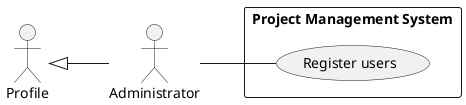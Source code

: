 @startuml

left to right direction

Profile <|-- :Administrator:

rectangle "Project Management System"{
:Administrator: as Administrator
Administrator -- (Register users)
}

@enduml
